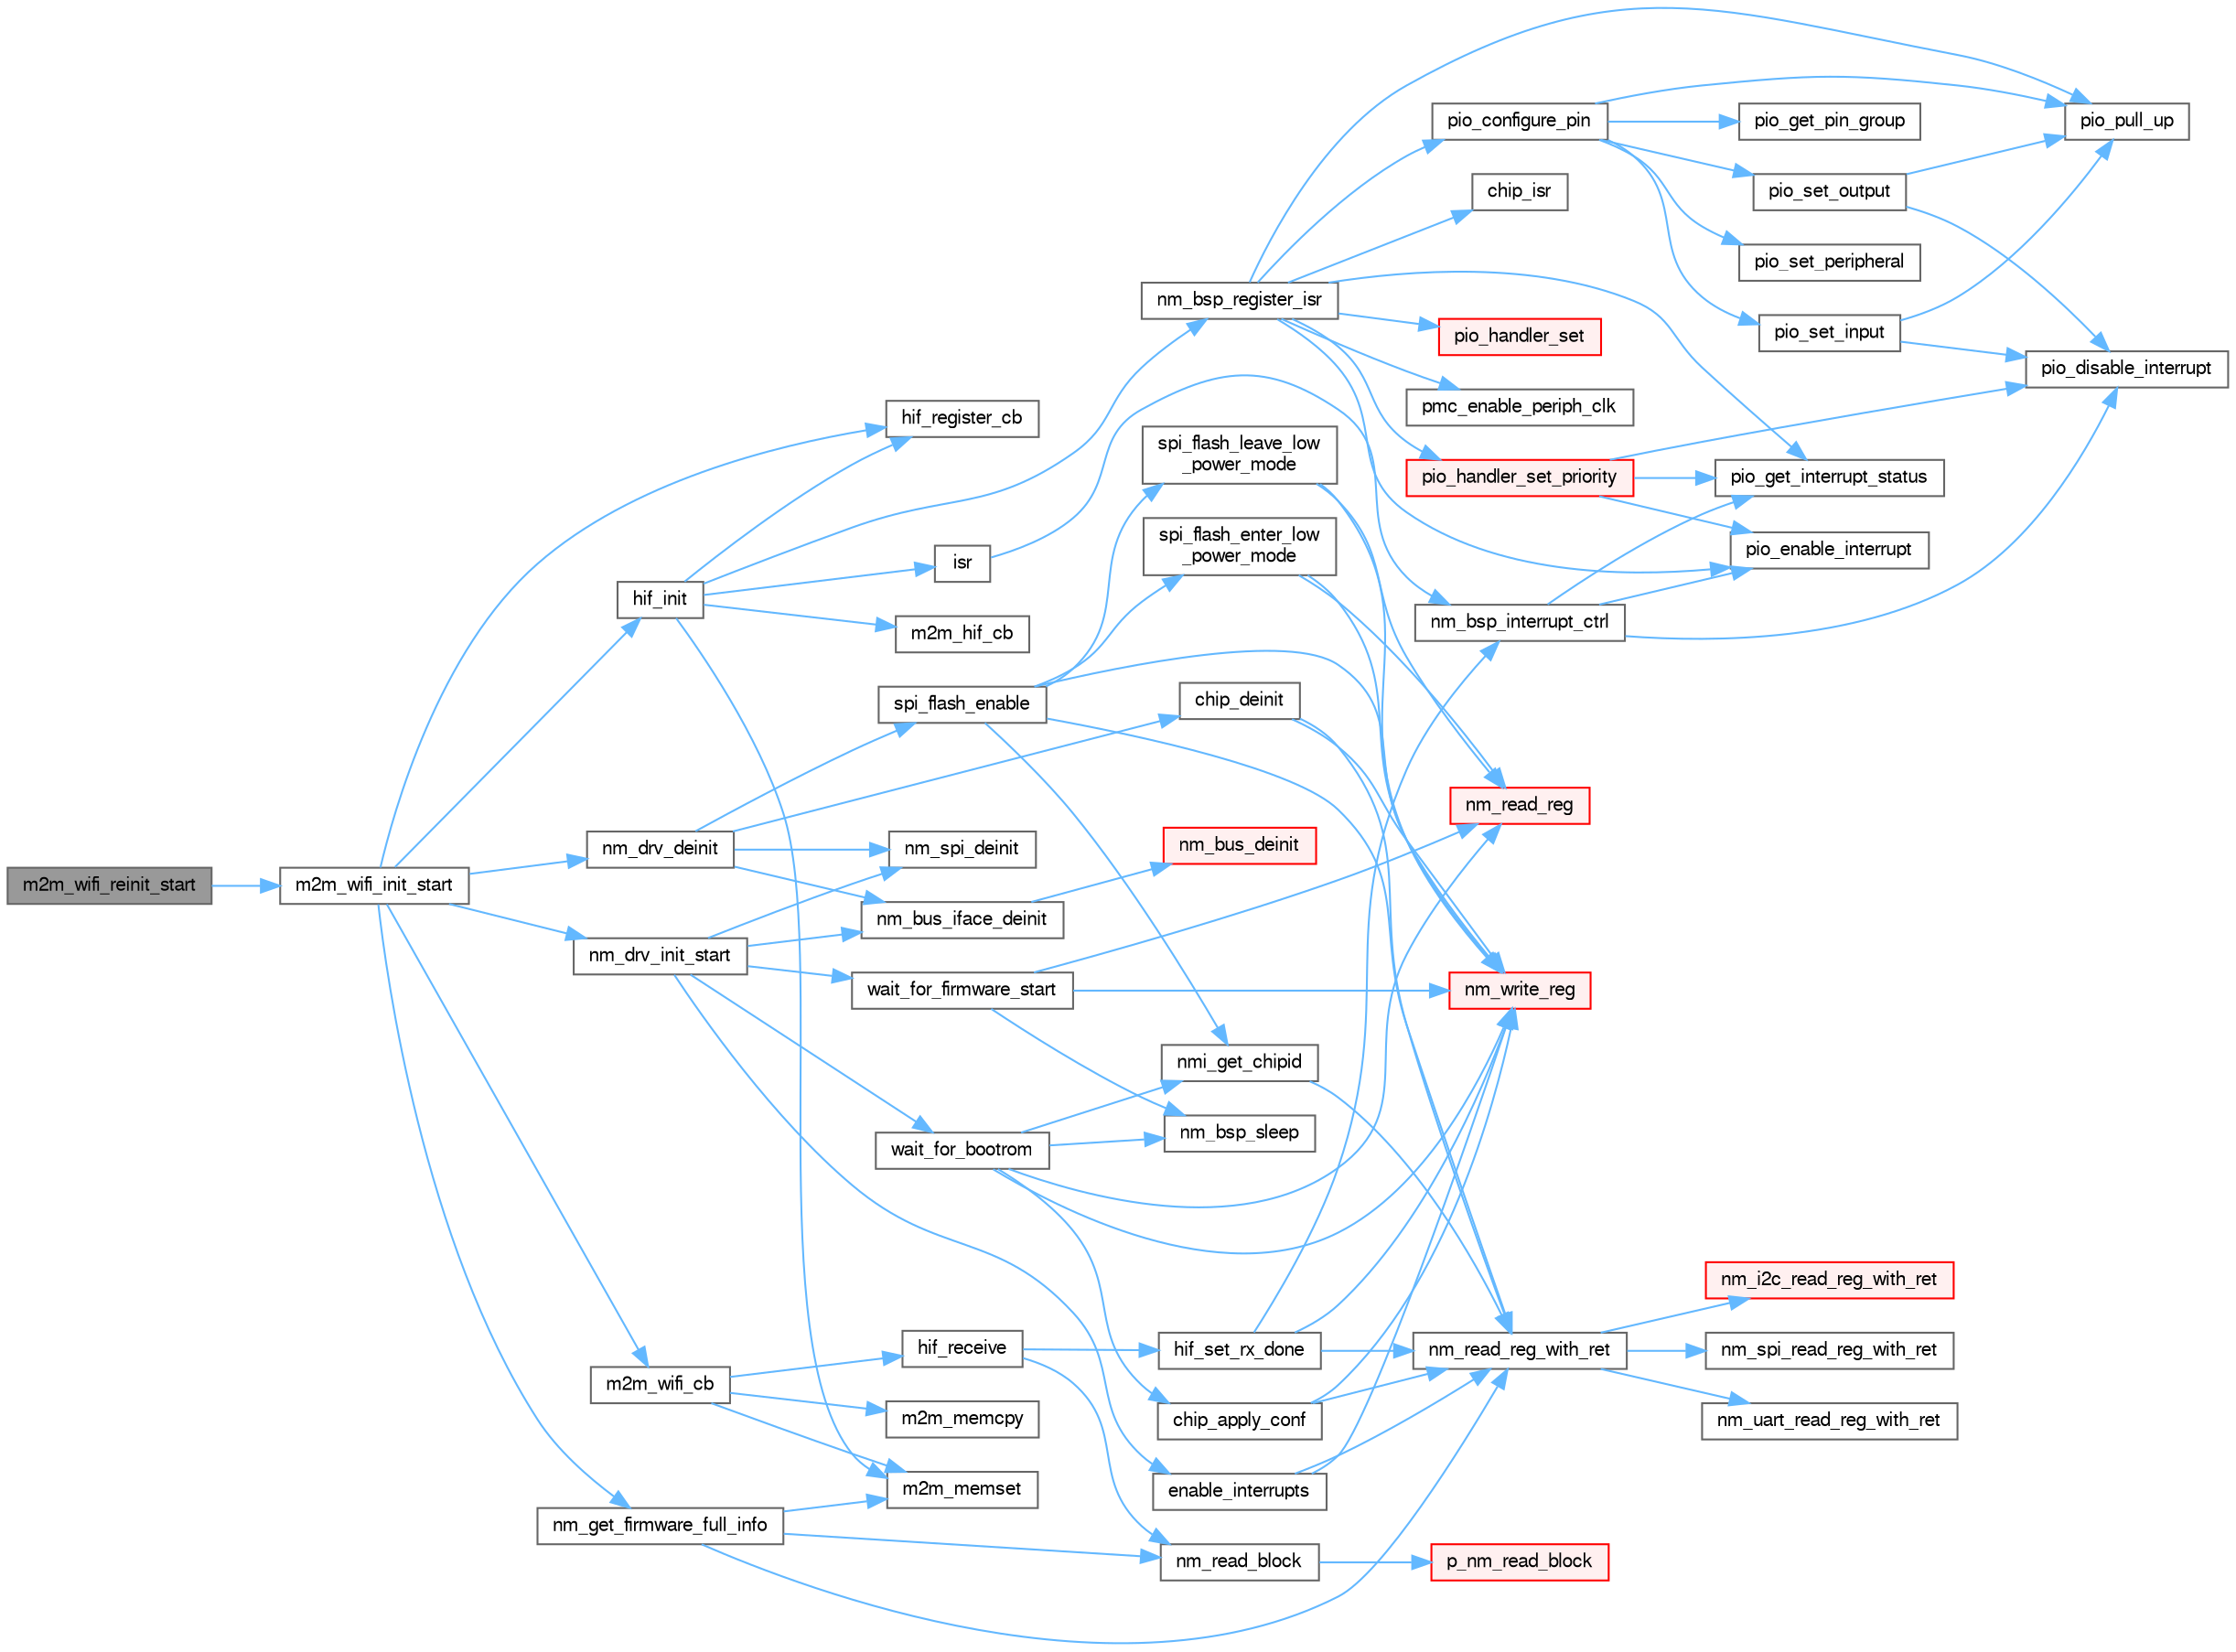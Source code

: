 digraph "m2m_wifi_reinit_start"
{
 // LATEX_PDF_SIZE
  bgcolor="transparent";
  edge [fontname=FreeSans,fontsize=10,labelfontname=FreeSans,labelfontsize=10];
  node [fontname=FreeSans,fontsize=10,shape=box,height=0.2,width=0.4];
  rankdir="LR";
  Node1 [label="m2m_wifi_reinit_start",height=0.2,width=0.4,color="gray40", fillcolor="grey60", style="filled", fontcolor="black",tooltip="Second part of m2m_wifi_reinit, continuing from where m2m_wifi_reinit_hold left off."];
  Node1 -> Node2 [color="steelblue1",style="solid"];
  Node2 [label="m2m_wifi_init_start",height=0.2,width=0.4,color="grey40", fillcolor="white", style="filled",URL="$group___w_l_a_n_i_n_i_t.html#gaaa336caab8c839a8348901e63f9a1b38",tooltip="Second part of m2m_wifi_init, continuing from where m2m_wifi_init_hold left off."];
  Node2 -> Node3 [color="steelblue1",style="solid"];
  Node3 [label="hif_init",height=0.2,width=0.4,color="grey40", fillcolor="white", style="filled",URL="$m2m__hif_8c.html#acf3e2097e5a37d69e851250de3012de6",tooltip="To initialize HIF layer."];
  Node3 -> Node4 [color="steelblue1",style="solid"];
  Node4 [label="hif_register_cb",height=0.2,width=0.4,color="grey40", fillcolor="white", style="filled",URL="$m2m__hif_8c.html#a63f14be680fcf28f96912ee6e6f28be9",tooltip=" "];
  Node3 -> Node5 [color="steelblue1",style="solid"];
  Node5 [label="isr",height=0.2,width=0.4,color="grey40", fillcolor="white", style="filled",URL="$m2m__hif_8c.html#ad3c50b24a4b59659a8219108a080c7cc",tooltip=" "];
  Node5 -> Node6 [color="steelblue1",style="solid"];
  Node6 [label="nm_bsp_interrupt_ctrl",height=0.2,width=0.4,color="grey40", fillcolor="white", style="filled",URL="$group___nm_bsp_interrupt_ctrl.html#gad08e47a941e87d631200f990000323dc",tooltip="Enable/Disable interrupts from the WINC."];
  Node6 -> Node7 [color="steelblue1",style="solid"];
  Node7 [label="pio_disable_interrupt",height=0.2,width=0.4,color="grey40", fillcolor="white", style="filled",URL="$group__sam__drivers__pio__group.html#ga1cbfd57e295dd0582d1dc6dc5e79de40",tooltip="Disable a given interrupt source, with no added side effects."];
  Node6 -> Node8 [color="steelblue1",style="solid"];
  Node8 [label="pio_enable_interrupt",height=0.2,width=0.4,color="grey40", fillcolor="white", style="filled",URL="$group__sam__drivers__pio__group.html#ga3bc542609d9f1c7a439a264df86925f2",tooltip="Enable the given interrupt source."];
  Node6 -> Node9 [color="steelblue1",style="solid"];
  Node9 [label="pio_get_interrupt_status",height=0.2,width=0.4,color="grey40", fillcolor="white", style="filled",URL="$group__sam__drivers__pio__group.html#ga3f15513050ecf143c9e92f1daef155ed",tooltip="Read and clear PIO interrupt status."];
  Node3 -> Node10 [color="steelblue1",style="solid"];
  Node10 [label="m2m_hif_cb",height=0.2,width=0.4,color="grey40", fillcolor="white", style="filled",URL="$m2m__hif_8c.html#a249ad005eef934adc3f27e76f1ed3f5b",tooltip="WiFi call back function."];
  Node3 -> Node11 [color="steelblue1",style="solid"];
  Node11 [label="m2m_memset",height=0.2,width=0.4,color="grey40", fillcolor="white", style="filled",URL="$group___c_o_m_m_o_n_a_p_i.html#ga245e71a174d65f12926883f76752df93",tooltip="Set specified number of data bytes in specified data buffer to specified value."];
  Node3 -> Node12 [color="steelblue1",style="solid"];
  Node12 [label="nm_bsp_register_isr",height=0.2,width=0.4,color="grey40", fillcolor="white", style="filled",URL="$group___nm_bsp_register_fn.html#ga1b42af0f91da07772d2d5c871c9c3e62",tooltip="Register the host interface interrupt service routine."];
  Node12 -> Node13 [color="steelblue1",style="solid"];
  Node13 [label="chip_isr",height=0.2,width=0.4,color="grey40", fillcolor="white", style="filled",URL="$nm__bsp__same70_8c.html#ae07f4b8a88dd62fc8c1277672c4a9034",tooltip=" "];
  Node12 -> Node14 [color="steelblue1",style="solid"];
  Node14 [label="pio_configure_pin",height=0.2,width=0.4,color="grey40", fillcolor="white", style="filled",URL="$group__sam__drivers__pio__group.html#ga66c09a2f5c8d11223eb107cf8fbfddb2",tooltip="Perform complete pin(s) configuration; general attributes and PIO init if necessary."];
  Node14 -> Node15 [color="steelblue1",style="solid"];
  Node15 [label="pio_get_pin_group",height=0.2,width=0.4,color="grey40", fillcolor="white", style="filled",URL="$group__sam__drivers__pio__group.html#gaf37309a52c59d5e2116d649f6fdd98c9",tooltip="Return GPIO port for a GPIO pin."];
  Node14 -> Node16 [color="steelblue1",style="solid"];
  Node16 [label="pio_pull_up",height=0.2,width=0.4,color="grey40", fillcolor="white", style="filled",URL="$group__sam__drivers__pio__group.html#gaa9aa20867544ff93c6527b799b3dfcec",tooltip="Configure PIO internal pull-up."];
  Node14 -> Node17 [color="steelblue1",style="solid"];
  Node17 [label="pio_set_input",height=0.2,width=0.4,color="grey40", fillcolor="white", style="filled",URL="$group__sam__drivers__pio__group.html#ga2908ec92df470e6520c6f5c38211ca0b",tooltip="Configure one or more pin(s) or a PIO controller as inputs."];
  Node17 -> Node7 [color="steelblue1",style="solid"];
  Node17 -> Node16 [color="steelblue1",style="solid"];
  Node14 -> Node18 [color="steelblue1",style="solid"];
  Node18 [label="pio_set_output",height=0.2,width=0.4,color="grey40", fillcolor="white", style="filled",URL="$group__sam__drivers__pio__group.html#gaf3727cdc71e8b6c88a4069a90b72a78d",tooltip="Configure one or more pin(s) of a PIO controller as outputs, with the given default value."];
  Node18 -> Node7 [color="steelblue1",style="solid"];
  Node18 -> Node16 [color="steelblue1",style="solid"];
  Node14 -> Node19 [color="steelblue1",style="solid"];
  Node19 [label="pio_set_peripheral",height=0.2,width=0.4,color="grey40", fillcolor="white", style="filled",URL="$group__sam__drivers__pio__group.html#ga245df3215515d49f990bc80cec318de6",tooltip="Configure IO of a PIO controller as being controlled by a specific peripheral."];
  Node12 -> Node8 [color="steelblue1",style="solid"];
  Node12 -> Node9 [color="steelblue1",style="solid"];
  Node12 -> Node20 [color="steelblue1",style="solid"];
  Node20 [label="pio_handler_set",height=0.2,width=0.4,color="red", fillcolor="#FFF0F0", style="filled",URL="$pio__handler_8c.html#a050525f7f1bba67325b6146a1dd9a68a",tooltip="Set an interrupt handler for the provided pins."];
  Node12 -> Node22 [color="steelblue1",style="solid"];
  Node22 [label="pio_handler_set_priority",height=0.2,width=0.4,color="red", fillcolor="#FFF0F0", style="filled",URL="$pio__handler_8c.html#a1003f564a420214ecdff7fc20b482fe2",tooltip="Initialize PIO interrupt management logic."];
  Node22 -> Node7 [color="steelblue1",style="solid"];
  Node22 -> Node8 [color="steelblue1",style="solid"];
  Node22 -> Node9 [color="steelblue1",style="solid"];
  Node12 -> Node16 [color="steelblue1",style="solid"];
  Node12 -> Node24 [color="steelblue1",style="solid"];
  Node24 [label="pmc_enable_periph_clk",height=0.2,width=0.4,color="grey40", fillcolor="white", style="filled",URL="$group__sam__drivers__pmc__group.html#gad09de55bb493f4ebdd92305f24f27d62",tooltip="Enable the specified peripheral clock."];
  Node2 -> Node4 [color="steelblue1",style="solid"];
  Node2 -> Node25 [color="steelblue1",style="solid"];
  Node25 [label="m2m_wifi_cb",height=0.2,width=0.4,color="grey40", fillcolor="white", style="filled",URL="$group__winc1500__group.html#ga2116716272ed67157128a6d0a58c1750",tooltip=" "];
  Node25 -> Node26 [color="steelblue1",style="solid"];
  Node26 [label="hif_receive",height=0.2,width=0.4,color="grey40", fillcolor="white", style="filled",URL="$m2m__hif_8c.html#a8170ed0e1b42ae496c6126a254457006",tooltip=" "];
  Node26 -> Node27 [color="steelblue1",style="solid"];
  Node27 [label="hif_set_rx_done",height=0.2,width=0.4,color="grey40", fillcolor="white", style="filled",URL="$m2m__hif_8c.html#ac7a1ee6393c0c983c391233853164f84",tooltip=" "];
  Node27 -> Node6 [color="steelblue1",style="solid"];
  Node27 -> Node28 [color="steelblue1",style="solid"];
  Node28 [label="nm_read_reg_with_ret",height=0.2,width=0.4,color="grey40", fillcolor="white", style="filled",URL="$nmbus_8c.html#a475d273d8342f3f5c2a00e2887bf1b4f",tooltip=" "];
  Node28 -> Node29 [color="steelblue1",style="solid"];
  Node29 [label="nm_i2c_read_reg_with_ret",height=0.2,width=0.4,color="red", fillcolor="#FFF0F0", style="filled",URL="$nmi2c_8c.html#aa653cd4fd522820cd784c6328f372261",tooltip=" "];
  Node28 -> Node38 [color="steelblue1",style="solid"];
  Node38 [label="nm_spi_read_reg_with_ret",height=0.2,width=0.4,color="grey40", fillcolor="white", style="filled",URL="$nmspi_8h.html#aae92c14d16f00b293e10a8a3a86f9095",tooltip=" "];
  Node28 -> Node39 [color="steelblue1",style="solid"];
  Node39 [label="nm_uart_read_reg_with_ret",height=0.2,width=0.4,color="grey40", fillcolor="white", style="filled",URL="$nmuart_8h.html#a5ddecb766fd8041b0a2ff7f553f8183e",tooltip=" "];
  Node27 -> Node40 [color="steelblue1",style="solid"];
  Node40 [label="nm_write_reg",height=0.2,width=0.4,color="red", fillcolor="#FFF0F0", style="filled",URL="$nmbus_8c.html#a6a7d6b943cea86630575707ef80e09f9",tooltip=" "];
  Node26 -> Node44 [color="steelblue1",style="solid"];
  Node44 [label="nm_read_block",height=0.2,width=0.4,color="grey40", fillcolor="white", style="filled",URL="$nmbus_8c.html#af1e8ce2caa79fdd112216a9f36f103a0",tooltip=" "];
  Node44 -> Node45 [color="steelblue1",style="solid"];
  Node45 [label="p_nm_read_block",height=0.2,width=0.4,color="red", fillcolor="#FFF0F0", style="filled",URL="$nmbus_8c.html#a6daa03ed5056fe33cec769edfe20c397",tooltip=" "];
  Node25 -> Node37 [color="steelblue1",style="solid"];
  Node37 [label="m2m_memcpy",height=0.2,width=0.4,color="grey40", fillcolor="white", style="filled",URL="$group___c_o_m_m_o_n_a_p_i.html#ga28b094db63be31612f7d2c5af692d3a5",tooltip="Copy specified number of bytes from source buffer to destination buffer."];
  Node25 -> Node11 [color="steelblue1",style="solid"];
  Node2 -> Node49 [color="steelblue1",style="solid"];
  Node49 [label="nm_drv_deinit",height=0.2,width=0.4,color="grey40", fillcolor="white", style="filled",URL="$nmdrv_8c.html#a444c8058e44c2381fcceac93a5f53a3c",tooltip=" "];
  Node49 -> Node50 [color="steelblue1",style="solid"];
  Node50 [label="chip_deinit",height=0.2,width=0.4,color="grey40", fillcolor="white", style="filled",URL="$nmasic_8c.html#a56e8f10481e53eb5895a15b565f0a40e",tooltip=" "];
  Node50 -> Node28 [color="steelblue1",style="solid"];
  Node50 -> Node40 [color="steelblue1",style="solid"];
  Node49 -> Node51 [color="steelblue1",style="solid"];
  Node51 [label="nm_bus_iface_deinit",height=0.2,width=0.4,color="grey40", fillcolor="white", style="filled",URL="$nmbus_8c.html#afd8c7289de1cbf00464909c5c491b088",tooltip="Deinitialize bus interface."];
  Node51 -> Node52 [color="steelblue1",style="solid"];
  Node52 [label="nm_bus_deinit",height=0.2,width=0.4,color="red", fillcolor="#FFF0F0", style="filled",URL="$nm__bus__wrapper__same70_8c.html#a079140d5aa8c4f896339434c669a44aa",tooltip="De-initialize the bus wrapper."];
  Node49 -> Node60 [color="steelblue1",style="solid"];
  Node60 [label="nm_spi_deinit",height=0.2,width=0.4,color="grey40", fillcolor="white", style="filled",URL="$nmspi_8h.html#a1fc5eb201dcbd964d83036e2770380f9",tooltip="DeInitialize the SPI."];
  Node49 -> Node61 [color="steelblue1",style="solid"];
  Node61 [label="spi_flash_enable",height=0.2,width=0.4,color="grey40", fillcolor="white", style="filled",URL="$spi__flash_8c.html#a23d1f759627afdedeb961dd12aec2c7d",tooltip=" "];
  Node61 -> Node28 [color="steelblue1",style="solid"];
  Node61 -> Node40 [color="steelblue1",style="solid"];
  Node61 -> Node62 [color="steelblue1",style="solid"];
  Node62 [label="nmi_get_chipid",height=0.2,width=0.4,color="grey40", fillcolor="white", style="filled",URL="$nmasic_8c.html#a2325ac5878275e4ca3f99675cf78be72",tooltip=" "];
  Node62 -> Node28 [color="steelblue1",style="solid"];
  Node61 -> Node63 [color="steelblue1",style="solid"];
  Node63 [label="spi_flash_enter_low\l_power_mode",height=0.2,width=0.4,color="grey40", fillcolor="white", style="filled",URL="$spi__flash_8c.html#ab812ecc64869be5109c38fec4cd976d3",tooltip=" "];
  Node63 -> Node64 [color="steelblue1",style="solid"];
  Node64 [label="nm_read_reg",height=0.2,width=0.4,color="red", fillcolor="#FFF0F0", style="filled",URL="$nmbus_8c.html#a40095d9f8d9cd502b40d93015c93af24",tooltip=" "];
  Node63 -> Node40 [color="steelblue1",style="solid"];
  Node61 -> Node68 [color="steelblue1",style="solid"];
  Node68 [label="spi_flash_leave_low\l_power_mode",height=0.2,width=0.4,color="grey40", fillcolor="white", style="filled",URL="$spi__flash_8c.html#a45ffec24fbdc418f574fd2769a6b6ac9",tooltip=" "];
  Node68 -> Node64 [color="steelblue1",style="solid"];
  Node68 -> Node40 [color="steelblue1",style="solid"];
  Node2 -> Node69 [color="steelblue1",style="solid"];
  Node69 [label="nm_drv_init_start",height=0.2,width=0.4,color="grey40", fillcolor="white", style="filled",URL="$nmdrv_8c.html#a251e8bf1913f13cc0422ac5a2d84f241",tooltip=" "];
  Node69 -> Node70 [color="steelblue1",style="solid"];
  Node70 [label="enable_interrupts",height=0.2,width=0.4,color="grey40", fillcolor="white", style="filled",URL="$nmasic_8c.html#af3c5f659f6097d385b50070d4c67fa11",tooltip=" "];
  Node70 -> Node28 [color="steelblue1",style="solid"];
  Node70 -> Node40 [color="steelblue1",style="solid"];
  Node69 -> Node51 [color="steelblue1",style="solid"];
  Node69 -> Node60 [color="steelblue1",style="solid"];
  Node69 -> Node71 [color="steelblue1",style="solid"];
  Node71 [label="wait_for_bootrom",height=0.2,width=0.4,color="grey40", fillcolor="white", style="filled",URL="$nmasic_8c.html#a5973db210963d61c636f99b7fc9bbaeb",tooltip=" "];
  Node71 -> Node72 [color="steelblue1",style="solid"];
  Node72 [label="chip_apply_conf",height=0.2,width=0.4,color="grey40", fillcolor="white", style="filled",URL="$nmasic_8c.html#ae4b1e8b57391e6e3f2e3ac862250c2ae",tooltip=" "];
  Node72 -> Node28 [color="steelblue1",style="solid"];
  Node72 -> Node40 [color="steelblue1",style="solid"];
  Node71 -> Node73 [color="steelblue1",style="solid"];
  Node73 [label="nm_bsp_sleep",height=0.2,width=0.4,color="grey40", fillcolor="white", style="filled",URL="$group___nm_bsp_sleep_fn.html#gadbf38ddf0138d8e0a4e4720909a7b081",tooltip="Used to put the host to sleep for the specified duration (in milliseconds). Forcing the host to sleep..."];
  Node71 -> Node64 [color="steelblue1",style="solid"];
  Node71 -> Node40 [color="steelblue1",style="solid"];
  Node71 -> Node62 [color="steelblue1",style="solid"];
  Node69 -> Node74 [color="steelblue1",style="solid"];
  Node74 [label="wait_for_firmware_start",height=0.2,width=0.4,color="grey40", fillcolor="white", style="filled",URL="$nmasic_8c.html#a3022e654b1800694a8973373ea0f2f08",tooltip=" "];
  Node74 -> Node73 [color="steelblue1",style="solid"];
  Node74 -> Node64 [color="steelblue1",style="solid"];
  Node74 -> Node40 [color="steelblue1",style="solid"];
  Node2 -> Node75 [color="steelblue1",style="solid"];
  Node75 [label="nm_get_firmware_full_info",height=0.2,width=0.4,color="grey40", fillcolor="white", style="filled",URL="$nmdrv_8c.html#ac9bdfec3fb8cbc8f088373ec2e4bead8",tooltip="Get Firmware version info."];
  Node75 -> Node11 [color="steelblue1",style="solid"];
  Node75 -> Node44 [color="steelblue1",style="solid"];
  Node75 -> Node28 [color="steelblue1",style="solid"];
}
